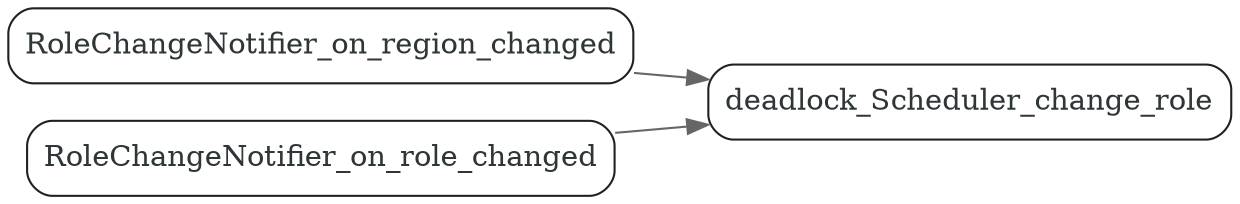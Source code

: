 #include "styles.h"
digraph deadlock_service_change_role {
  node[shape=box;style="rounded";color="#1c2123";fontcolor="#2f3638"];
  edge[color=gray40];
  newrank=true;
  rankdir=LR;

  RoleChangeNotifier_on_region_changed -> {
     deadlock_Scheduler_change_role;
  }
  RoleChangeNotifier_on_role_changed -> {
     deadlock_Scheduler_change_role;
  }
}
